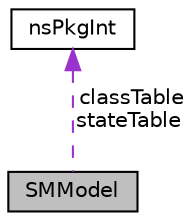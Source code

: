 digraph "SMModel"
{
  edge [fontname="Helvetica",fontsize="10",labelfontname="Helvetica",labelfontsize="10"];
  node [fontname="Helvetica",fontsize="10",shape=record];
  Node1 [label="SMModel",height=0.2,width=0.4,color="black", fillcolor="grey75", style="filled", fontcolor="black"];
  Node2 -> Node1 [dir="back",color="darkorchid3",fontsize="10",style="dashed",label=" classTable\nstateTable" ,fontname="Helvetica"];
  Node2 [label="nsPkgInt",height=0.2,width=0.4,color="black", fillcolor="white", style="filled",URL="$structns_pkg_int.html"];
}
